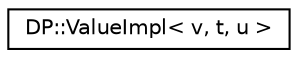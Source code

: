 digraph "Graphical Class Hierarchy"
{
 // LATEX_PDF_SIZE
  edge [fontname="Helvetica",fontsize="10",labelfontname="Helvetica",labelfontsize="10"];
  node [fontname="Helvetica",fontsize="10",shape=record];
  rankdir="LR";
  Node0 [label="DP::ValueImpl\< v, t, u \>",height=0.2,width=0.4,color="black", fillcolor="white", style="filled",URL="$df/d6d/structDP_1_1ValueImpl.html",tooltip=" "];
}
